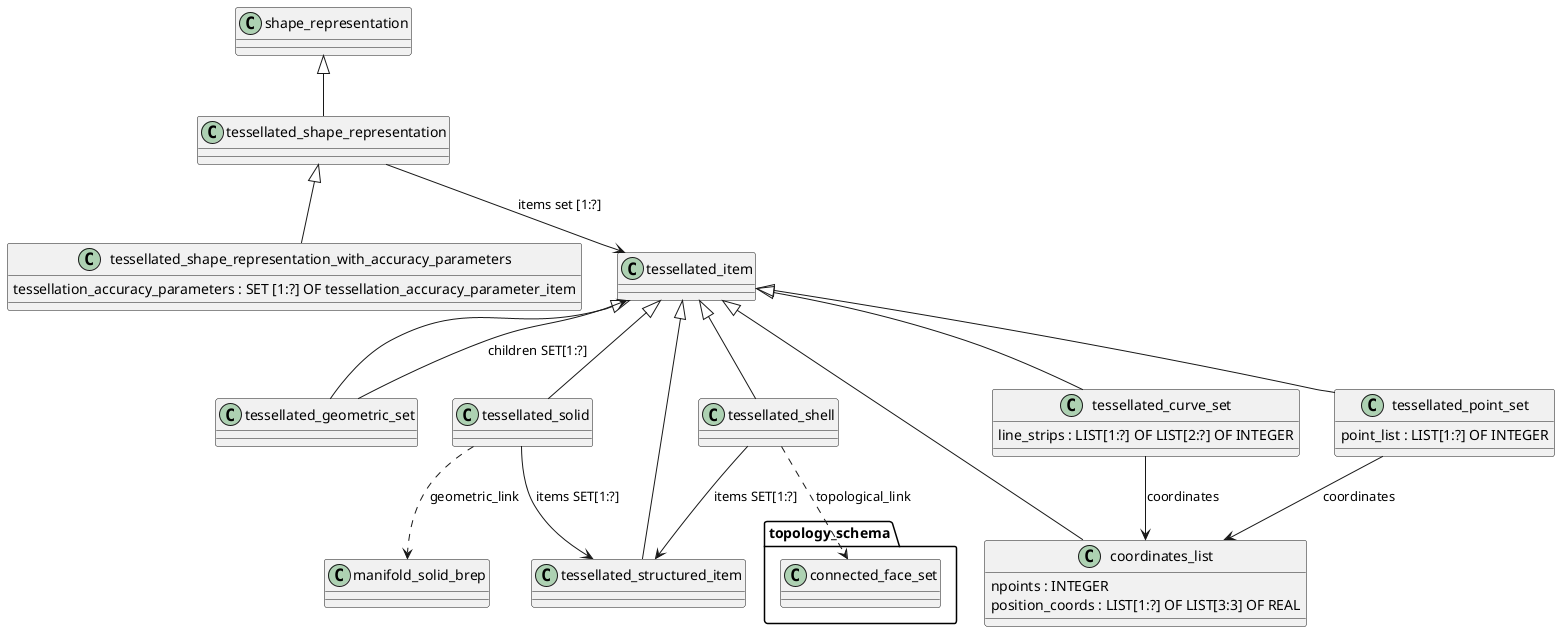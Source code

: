 @startuml


class  tessellated_shape_representation {
}

class  tessellated_shape_representation_with_accuracy_parameters {
  tessellation_accuracy_parameters : SET [1:?] OF tessellation_accuracy_parameter_item
}

class tessellated_geometric_set {
}

class tessellated_solid {
}

class tessellated_shell {
}

class tessellated_curve_set {
  line_strips : LIST[1:?] OF LIST[2:?] OF INTEGER
}

class tessellated_point_set {
 point_list : LIST[1:?] OF INTEGER
}

class coordinates_list {
  npoints : INTEGER
  position_coords : LIST[1:?] OF LIST[3:3] OF REAL
}

package topology_schema {
class connected_face_set
}

tessellated_item <|-- tessellated_solid
tessellated_item <|-- tessellated_shell
tessellated_item <|-- tessellated_curve_set
tessellated_item <|-- tessellated_geometric_set
tessellated_item <|-- tessellated_point_set
tessellated_item <|-- tessellated_structured_item
tessellated_item <|-- coordinates_list

shape_representation <|-- tessellated_shape_representation
tessellated_shape_representation <|-- tessellated_shape_representation_with_accuracy_parameters

tessellated_shape_representation --> tessellated_item : items set [1:?]

tessellated_geometric_set --> tessellated_item : children SET[1:?]

tessellated_solid --> tessellated_structured_item : items SET[1:?]
tessellated_solid ..> manifold_solid_brep : geometric_link 

tessellated_shell --> tessellated_structured_item : items SET[1:?] 
tessellated_shell ..> connected_face_set : topological_link 

tessellated_curve_set --> coordinates_list : coordinates
tessellated_point_set --> coordinates_list : coordinates

@enduml